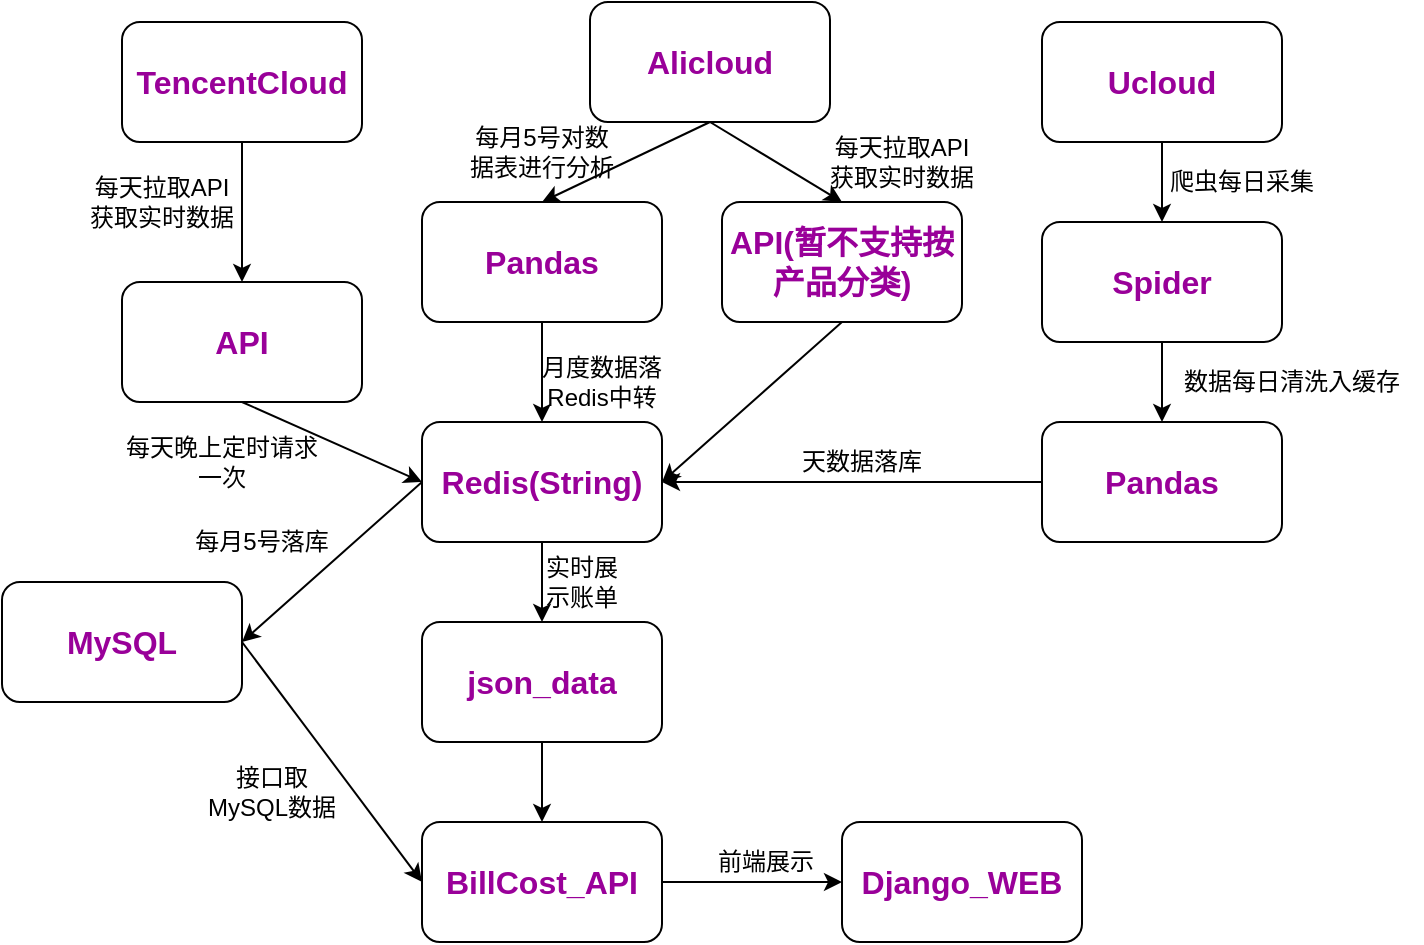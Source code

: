 <mxfile version="14.6.13" type="github">
  <diagram id="SCZk6k32NKTfP9UQjD4v" name="Page-1">
    <mxGraphModel dx="1304" dy="590" grid="1" gridSize="10" guides="1" tooltips="1" connect="1" arrows="1" fold="1" page="1" pageScale="1" pageWidth="827" pageHeight="1169" math="0" shadow="0">
      <root>
        <mxCell id="0" />
        <mxCell id="1" parent="0" />
        <mxCell id="B5H4TQYkD65pqtSx5uc_-9" style="edgeStyle=orthogonalEdgeStyle;rounded=0;orthogonalLoop=1;jettySize=auto;html=1;exitX=0.5;exitY=1;exitDx=0;exitDy=0;entryX=0.5;entryY=0;entryDx=0;entryDy=0;" edge="1" parent="1" source="B5H4TQYkD65pqtSx5uc_-1" target="B5H4TQYkD65pqtSx5uc_-2">
          <mxGeometry relative="1" as="geometry" />
        </mxCell>
        <mxCell id="B5H4TQYkD65pqtSx5uc_-1" value="&lt;b&gt;&lt;font color=&quot;#990099&quot; style=&quot;font-size: 16px&quot;&gt;TencentCloud&lt;/font&gt;&lt;/b&gt;" style="rounded=1;whiteSpace=wrap;html=1;align=center;" vertex="1" parent="1">
          <mxGeometry x="120" y="70" width="120" height="60" as="geometry" />
        </mxCell>
        <mxCell id="B5H4TQYkD65pqtSx5uc_-2" value="&lt;b&gt;&lt;font color=&quot;#990099&quot; style=&quot;font-size: 16px&quot;&gt;API&lt;/font&gt;&lt;/b&gt;" style="rounded=1;whiteSpace=wrap;html=1;align=center;" vertex="1" parent="1">
          <mxGeometry x="120" y="200" width="120" height="60" as="geometry" />
        </mxCell>
        <mxCell id="B5H4TQYkD65pqtSx5uc_-3" value="&lt;b&gt;&lt;font color=&quot;#990099&quot; style=&quot;font-size: 16px&quot;&gt;MySQL&lt;/font&gt;&lt;/b&gt;" style="rounded=1;whiteSpace=wrap;html=1;align=center;" vertex="1" parent="1">
          <mxGeometry x="60" y="350" width="120" height="60" as="geometry" />
        </mxCell>
        <mxCell id="B5H4TQYkD65pqtSx5uc_-14" style="edgeStyle=orthogonalEdgeStyle;rounded=0;orthogonalLoop=1;jettySize=auto;html=1;exitX=0.5;exitY=1;exitDx=0;exitDy=0;" edge="1" parent="1" source="B5H4TQYkD65pqtSx5uc_-4" target="B5H4TQYkD65pqtSx5uc_-5">
          <mxGeometry relative="1" as="geometry" />
        </mxCell>
        <mxCell id="B5H4TQYkD65pqtSx5uc_-4" value="&lt;b&gt;&lt;font color=&quot;#990099&quot; style=&quot;font-size: 16px&quot;&gt;Redis(String)&lt;/font&gt;&lt;/b&gt;" style="rounded=1;whiteSpace=wrap;html=1;align=center;" vertex="1" parent="1">
          <mxGeometry x="270" y="270" width="120" height="60" as="geometry" />
        </mxCell>
        <mxCell id="B5H4TQYkD65pqtSx5uc_-16" style="edgeStyle=orthogonalEdgeStyle;rounded=0;orthogonalLoop=1;jettySize=auto;html=1;exitX=0.5;exitY=1;exitDx=0;exitDy=0;entryX=0.5;entryY=0;entryDx=0;entryDy=0;" edge="1" parent="1" source="B5H4TQYkD65pqtSx5uc_-5" target="B5H4TQYkD65pqtSx5uc_-6">
          <mxGeometry relative="1" as="geometry" />
        </mxCell>
        <mxCell id="B5H4TQYkD65pqtSx5uc_-5" value="&lt;b&gt;&lt;font color=&quot;#990099&quot; style=&quot;font-size: 16px&quot;&gt;json_data&lt;/font&gt;&lt;/b&gt;" style="rounded=1;whiteSpace=wrap;html=1;align=center;" vertex="1" parent="1">
          <mxGeometry x="270" y="370" width="120" height="60" as="geometry" />
        </mxCell>
        <mxCell id="B5H4TQYkD65pqtSx5uc_-20" style="edgeStyle=orthogonalEdgeStyle;rounded=0;orthogonalLoop=1;jettySize=auto;html=1;exitX=1;exitY=0.5;exitDx=0;exitDy=0;entryX=0;entryY=0.5;entryDx=0;entryDy=0;" edge="1" parent="1" source="B5H4TQYkD65pqtSx5uc_-6" target="B5H4TQYkD65pqtSx5uc_-8">
          <mxGeometry relative="1" as="geometry" />
        </mxCell>
        <mxCell id="B5H4TQYkD65pqtSx5uc_-6" value="&lt;b&gt;&lt;font color=&quot;#990099&quot; style=&quot;font-size: 16px&quot;&gt;BillCost_API&lt;/font&gt;&lt;/b&gt;" style="rounded=1;whiteSpace=wrap;html=1;align=center;" vertex="1" parent="1">
          <mxGeometry x="270" y="470" width="120" height="60" as="geometry" />
        </mxCell>
        <mxCell id="B5H4TQYkD65pqtSx5uc_-26" style="edgeStyle=orthogonalEdgeStyle;rounded=0;orthogonalLoop=1;jettySize=auto;html=1;exitX=0.5;exitY=1;exitDx=0;exitDy=0;entryX=0.5;entryY=0;entryDx=0;entryDy=0;" edge="1" parent="1" source="B5H4TQYkD65pqtSx5uc_-7" target="B5H4TQYkD65pqtSx5uc_-25">
          <mxGeometry relative="1" as="geometry" />
        </mxCell>
        <mxCell id="B5H4TQYkD65pqtSx5uc_-7" value="&lt;b&gt;&lt;font color=&quot;#990099&quot; style=&quot;font-size: 16px&quot;&gt;Spider&lt;/font&gt;&lt;/b&gt;" style="rounded=1;whiteSpace=wrap;html=1;align=center;" vertex="1" parent="1">
          <mxGeometry x="580" y="170" width="120" height="60" as="geometry" />
        </mxCell>
        <mxCell id="B5H4TQYkD65pqtSx5uc_-8" value="&lt;b&gt;&lt;font color=&quot;#990099&quot; style=&quot;font-size: 16px&quot;&gt;Django_WEB&lt;/font&gt;&lt;/b&gt;" style="rounded=1;whiteSpace=wrap;html=1;align=center;" vertex="1" parent="1">
          <mxGeometry x="480" y="470" width="120" height="60" as="geometry" />
        </mxCell>
        <mxCell id="B5H4TQYkD65pqtSx5uc_-10" value="" style="endArrow=classic;html=1;exitX=0.5;exitY=1;exitDx=0;exitDy=0;entryX=0;entryY=0.5;entryDx=0;entryDy=0;" edge="1" parent="1" source="B5H4TQYkD65pqtSx5uc_-2" target="B5H4TQYkD65pqtSx5uc_-4">
          <mxGeometry width="50" height="50" relative="1" as="geometry">
            <mxPoint x="350" y="320" as="sourcePoint" />
            <mxPoint x="400" y="270" as="targetPoint" />
          </mxGeometry>
        </mxCell>
        <mxCell id="B5H4TQYkD65pqtSx5uc_-11" value="每天晚上定时请求一次" style="text;html=1;strokeColor=none;fillColor=none;align=center;verticalAlign=middle;whiteSpace=wrap;rounded=0;" vertex="1" parent="1">
          <mxGeometry x="120" y="280" width="100" height="20" as="geometry" />
        </mxCell>
        <mxCell id="B5H4TQYkD65pqtSx5uc_-12" value="" style="endArrow=classic;html=1;exitX=0;exitY=0.5;exitDx=0;exitDy=0;entryX=1;entryY=0.5;entryDx=0;entryDy=0;" edge="1" parent="1" source="B5H4TQYkD65pqtSx5uc_-4" target="B5H4TQYkD65pqtSx5uc_-3">
          <mxGeometry width="50" height="50" relative="1" as="geometry">
            <mxPoint x="190" y="270" as="sourcePoint" />
            <mxPoint x="280" y="310" as="targetPoint" />
          </mxGeometry>
        </mxCell>
        <mxCell id="B5H4TQYkD65pqtSx5uc_-13" value="每月5号落库" style="text;html=1;strokeColor=none;fillColor=none;align=center;verticalAlign=middle;whiteSpace=wrap;rounded=0;" vertex="1" parent="1">
          <mxGeometry x="140" y="320" width="100" height="20" as="geometry" />
        </mxCell>
        <mxCell id="B5H4TQYkD65pqtSx5uc_-17" value="" style="endArrow=classic;html=1;exitX=1;exitY=0.5;exitDx=0;exitDy=0;entryX=0;entryY=0.5;entryDx=0;entryDy=0;" edge="1" parent="1" source="B5H4TQYkD65pqtSx5uc_-3" target="B5H4TQYkD65pqtSx5uc_-6">
          <mxGeometry width="50" height="50" relative="1" as="geometry">
            <mxPoint x="280" y="310" as="sourcePoint" />
            <mxPoint x="190" y="390" as="targetPoint" />
          </mxGeometry>
        </mxCell>
        <mxCell id="B5H4TQYkD65pqtSx5uc_-18" value="接口取MySQL数据" style="text;html=1;strokeColor=none;fillColor=none;align=center;verticalAlign=middle;whiteSpace=wrap;rounded=0;" vertex="1" parent="1">
          <mxGeometry x="160" y="440" width="70" height="30" as="geometry" />
        </mxCell>
        <mxCell id="B5H4TQYkD65pqtSx5uc_-19" value="实时展示账单" style="text;html=1;strokeColor=none;fillColor=none;align=center;verticalAlign=middle;whiteSpace=wrap;rounded=0;" vertex="1" parent="1">
          <mxGeometry x="330" y="340" width="40" height="20" as="geometry" />
        </mxCell>
        <mxCell id="B5H4TQYkD65pqtSx5uc_-21" value="前端展示" style="text;html=1;strokeColor=none;fillColor=none;align=center;verticalAlign=middle;whiteSpace=wrap;rounded=0;" vertex="1" parent="1">
          <mxGeometry x="414" y="480" width="56" height="20" as="geometry" />
        </mxCell>
        <mxCell id="B5H4TQYkD65pqtSx5uc_-24" style="edgeStyle=orthogonalEdgeStyle;rounded=0;orthogonalLoop=1;jettySize=auto;html=1;exitX=0.5;exitY=1;exitDx=0;exitDy=0;entryX=0.5;entryY=0;entryDx=0;entryDy=0;" edge="1" parent="1" source="B5H4TQYkD65pqtSx5uc_-22" target="B5H4TQYkD65pqtSx5uc_-7">
          <mxGeometry relative="1" as="geometry" />
        </mxCell>
        <mxCell id="B5H4TQYkD65pqtSx5uc_-22" value="&lt;b&gt;&lt;font color=&quot;#990099&quot; style=&quot;font-size: 16px&quot;&gt;Ucloud&lt;/font&gt;&lt;/b&gt;" style="rounded=1;whiteSpace=wrap;html=1;align=center;" vertex="1" parent="1">
          <mxGeometry x="580" y="70" width="120" height="60" as="geometry" />
        </mxCell>
        <mxCell id="B5H4TQYkD65pqtSx5uc_-23" value="&lt;b&gt;&lt;font color=&quot;#990099&quot; style=&quot;font-size: 16px&quot;&gt;Alicloud&lt;/font&gt;&lt;/b&gt;" style="rounded=1;whiteSpace=wrap;html=1;align=center;" vertex="1" parent="1">
          <mxGeometry x="354" y="60" width="120" height="60" as="geometry" />
        </mxCell>
        <mxCell id="B5H4TQYkD65pqtSx5uc_-27" style="edgeStyle=orthogonalEdgeStyle;rounded=0;orthogonalLoop=1;jettySize=auto;html=1;exitX=0;exitY=0.5;exitDx=0;exitDy=0;entryX=1;entryY=0.5;entryDx=0;entryDy=0;" edge="1" parent="1" source="B5H4TQYkD65pqtSx5uc_-25" target="B5H4TQYkD65pqtSx5uc_-4">
          <mxGeometry relative="1" as="geometry" />
        </mxCell>
        <mxCell id="B5H4TQYkD65pqtSx5uc_-25" value="&lt;b&gt;&lt;font color=&quot;#990099&quot; style=&quot;font-size: 16px&quot;&gt;Pandas&lt;/font&gt;&lt;/b&gt;" style="rounded=1;whiteSpace=wrap;html=1;align=center;" vertex="1" parent="1">
          <mxGeometry x="580" y="270" width="120" height="60" as="geometry" />
        </mxCell>
        <mxCell id="B5H4TQYkD65pqtSx5uc_-28" value="爬虫每日采集" style="text;html=1;strokeColor=none;fillColor=none;align=center;verticalAlign=middle;whiteSpace=wrap;rounded=0;" vertex="1" parent="1">
          <mxGeometry x="630" y="140" width="100" height="20" as="geometry" />
        </mxCell>
        <mxCell id="B5H4TQYkD65pqtSx5uc_-29" value="数据每日清洗入缓存" style="text;html=1;strokeColor=none;fillColor=none;align=center;verticalAlign=middle;whiteSpace=wrap;rounded=0;" vertex="1" parent="1">
          <mxGeometry x="640" y="240" width="130" height="20" as="geometry" />
        </mxCell>
        <mxCell id="B5H4TQYkD65pqtSx5uc_-30" value="&lt;b&gt;&lt;font color=&quot;#990099&quot; style=&quot;font-size: 16px&quot;&gt;API(暂不支持按产品分类)&lt;/font&gt;&lt;/b&gt;" style="rounded=1;whiteSpace=wrap;html=1;align=center;" vertex="1" parent="1">
          <mxGeometry x="420" y="160" width="120" height="60" as="geometry" />
        </mxCell>
        <mxCell id="B5H4TQYkD65pqtSx5uc_-36" style="edgeStyle=orthogonalEdgeStyle;rounded=0;orthogonalLoop=1;jettySize=auto;html=1;exitX=0.5;exitY=1;exitDx=0;exitDy=0;entryX=0.5;entryY=0;entryDx=0;entryDy=0;" edge="1" parent="1" source="B5H4TQYkD65pqtSx5uc_-31" target="B5H4TQYkD65pqtSx5uc_-4">
          <mxGeometry relative="1" as="geometry" />
        </mxCell>
        <mxCell id="B5H4TQYkD65pqtSx5uc_-31" value="&lt;b&gt;&lt;font color=&quot;#990099&quot; style=&quot;font-size: 16px&quot;&gt;Pandas&lt;/font&gt;&lt;/b&gt;" style="rounded=1;whiteSpace=wrap;html=1;align=center;" vertex="1" parent="1">
          <mxGeometry x="270" y="160" width="120" height="60" as="geometry" />
        </mxCell>
        <mxCell id="B5H4TQYkD65pqtSx5uc_-33" value="" style="endArrow=classic;html=1;exitX=0.5;exitY=1;exitDx=0;exitDy=0;entryX=0.5;entryY=0;entryDx=0;entryDy=0;" edge="1" parent="1" source="B5H4TQYkD65pqtSx5uc_-23" target="B5H4TQYkD65pqtSx5uc_-31">
          <mxGeometry width="50" height="50" relative="1" as="geometry">
            <mxPoint x="190" y="270" as="sourcePoint" />
            <mxPoint x="280" y="310" as="targetPoint" />
          </mxGeometry>
        </mxCell>
        <mxCell id="B5H4TQYkD65pqtSx5uc_-34" value="每月5号对数据表进行分析" style="text;html=1;strokeColor=none;fillColor=none;align=center;verticalAlign=middle;whiteSpace=wrap;rounded=0;" vertex="1" parent="1">
          <mxGeometry x="290" y="125" width="80" height="20" as="geometry" />
        </mxCell>
        <mxCell id="B5H4TQYkD65pqtSx5uc_-37" value="月度数据落Redis中转" style="text;html=1;strokeColor=none;fillColor=none;align=center;verticalAlign=middle;whiteSpace=wrap;rounded=0;" vertex="1" parent="1">
          <mxGeometry x="320" y="240" width="80" height="20" as="geometry" />
        </mxCell>
        <mxCell id="B5H4TQYkD65pqtSx5uc_-38" value="天数据落库" style="text;html=1;strokeColor=none;fillColor=none;align=center;verticalAlign=middle;whiteSpace=wrap;rounded=0;" vertex="1" parent="1">
          <mxGeometry x="450" y="280" width="80" height="20" as="geometry" />
        </mxCell>
        <mxCell id="B5H4TQYkD65pqtSx5uc_-39" value="" style="endArrow=classic;html=1;exitX=0.5;exitY=1;exitDx=0;exitDy=0;entryX=0.5;entryY=0;entryDx=0;entryDy=0;" edge="1" parent="1" source="B5H4TQYkD65pqtSx5uc_-23" target="B5H4TQYkD65pqtSx5uc_-30">
          <mxGeometry width="50" height="50" relative="1" as="geometry">
            <mxPoint x="440" y="130" as="sourcePoint" />
            <mxPoint x="340" y="170" as="targetPoint" />
          </mxGeometry>
        </mxCell>
        <mxCell id="B5H4TQYkD65pqtSx5uc_-40" value="每天拉取API获取实时数据" style="text;html=1;strokeColor=none;fillColor=none;align=center;verticalAlign=middle;whiteSpace=wrap;rounded=0;" vertex="1" parent="1">
          <mxGeometry x="470" y="130" width="80" height="20" as="geometry" />
        </mxCell>
        <mxCell id="B5H4TQYkD65pqtSx5uc_-41" value="每天拉取API获取实时数据" style="text;html=1;strokeColor=none;fillColor=none;align=center;verticalAlign=middle;whiteSpace=wrap;rounded=0;" vertex="1" parent="1">
          <mxGeometry x="100" y="150" width="80" height="20" as="geometry" />
        </mxCell>
        <mxCell id="B5H4TQYkD65pqtSx5uc_-42" value="" style="endArrow=classic;html=1;exitX=0.5;exitY=1;exitDx=0;exitDy=0;entryX=1;entryY=0.5;entryDx=0;entryDy=0;" edge="1" parent="1" source="B5H4TQYkD65pqtSx5uc_-30" target="B5H4TQYkD65pqtSx5uc_-4">
          <mxGeometry width="50" height="50" relative="1" as="geometry">
            <mxPoint x="440" y="130" as="sourcePoint" />
            <mxPoint x="490" y="170" as="targetPoint" />
          </mxGeometry>
        </mxCell>
      </root>
    </mxGraphModel>
  </diagram>
</mxfile>
